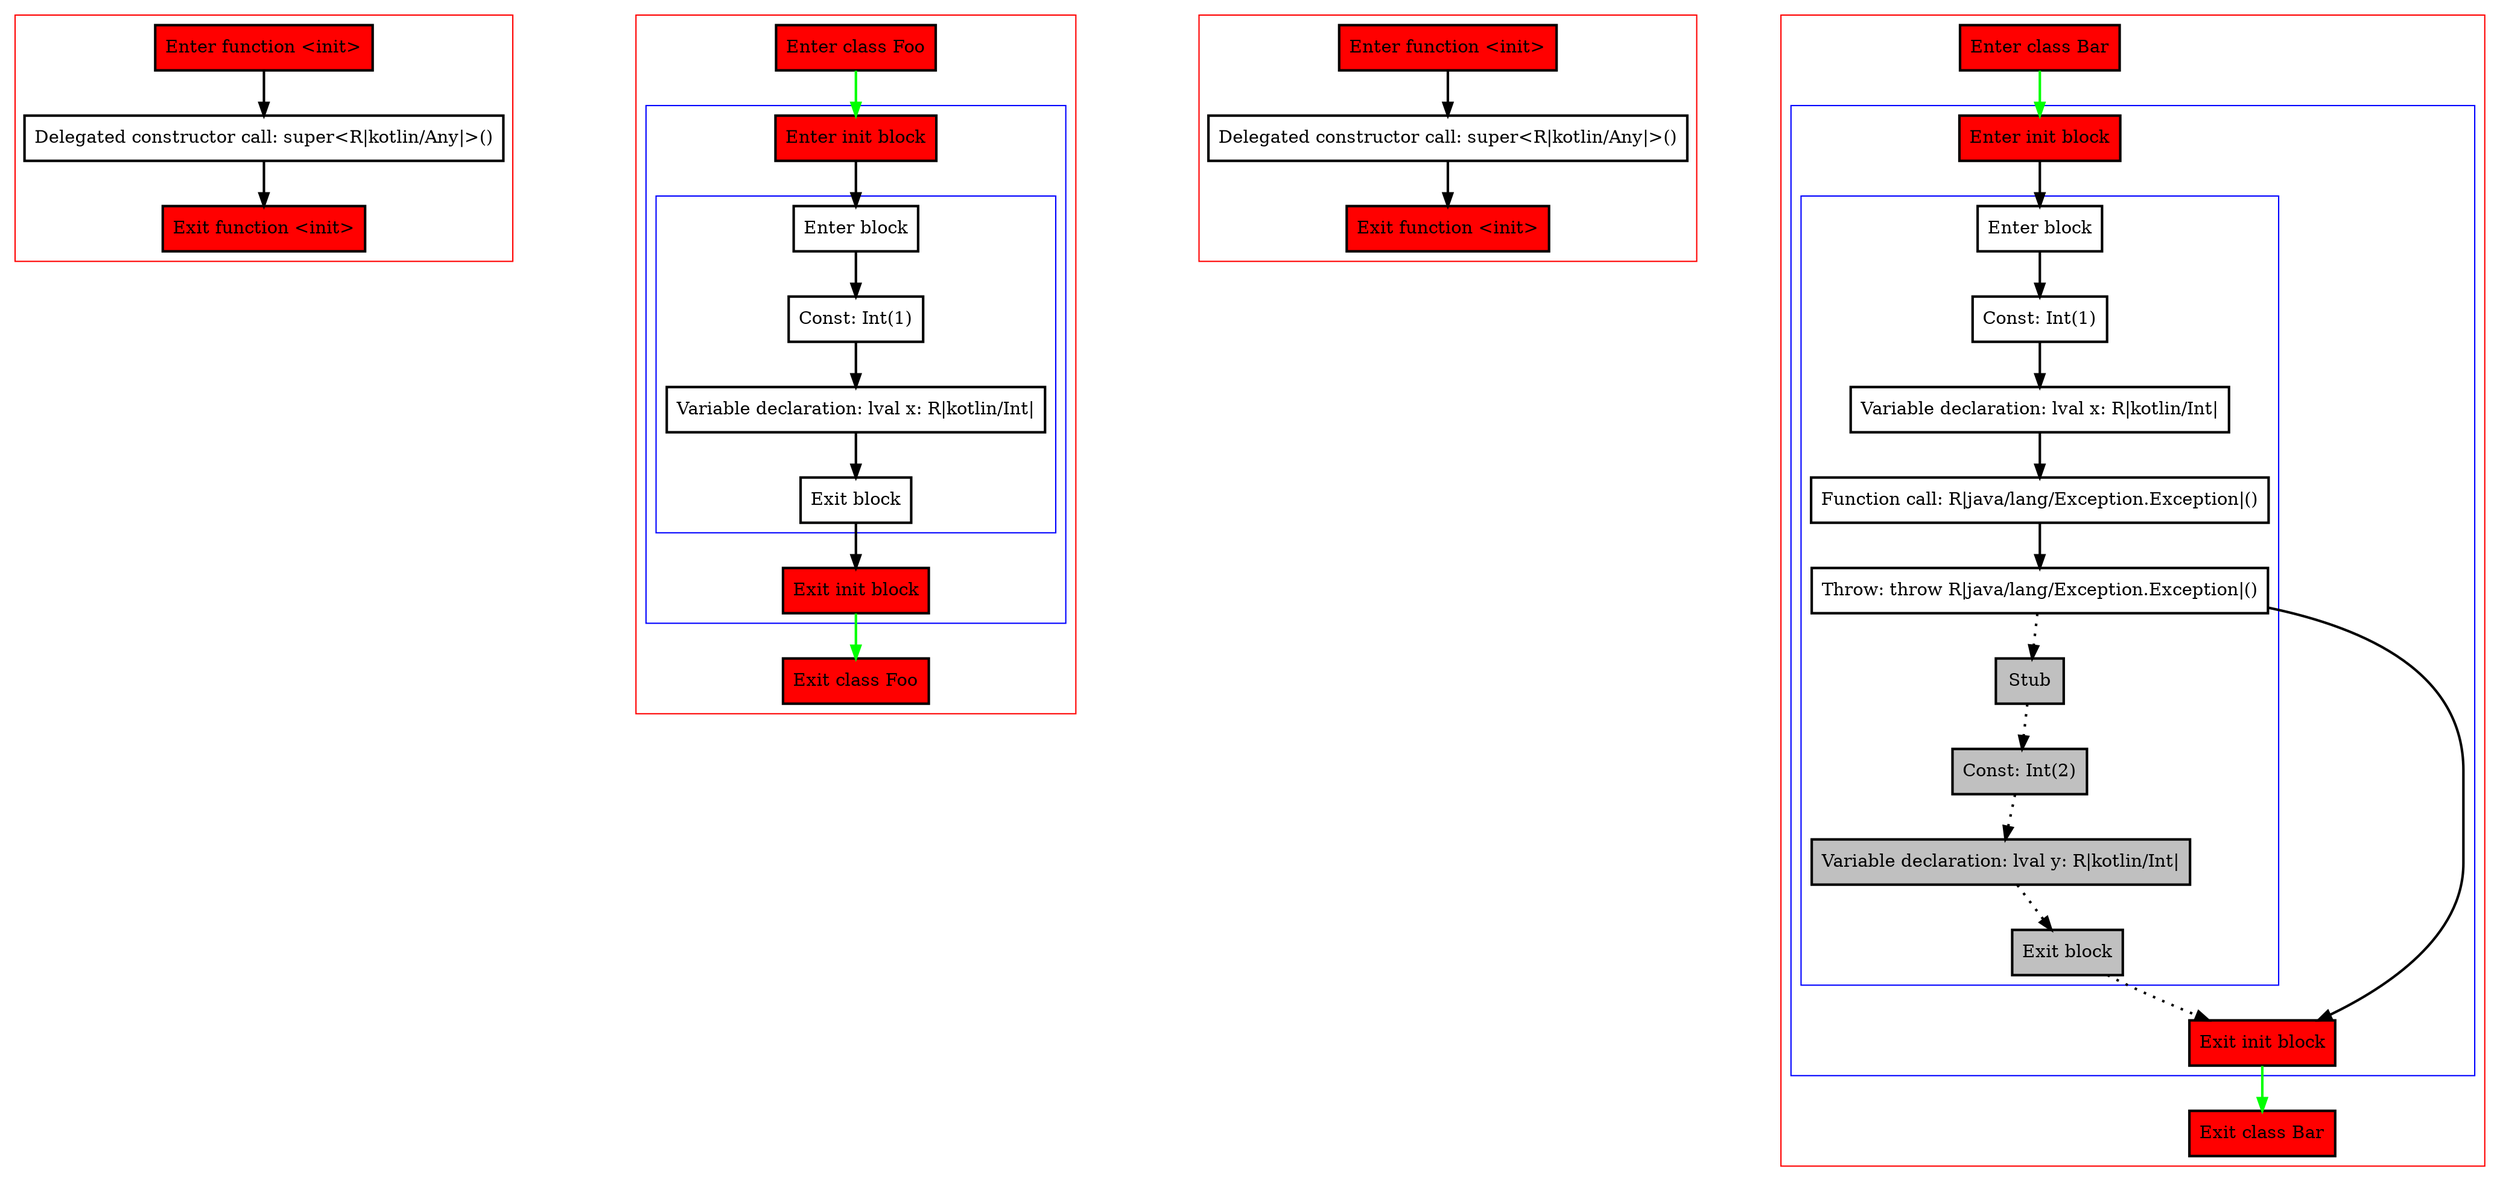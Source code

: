 digraph initBlock_kt {
    graph [nodesep=3]
    node [shape=box penwidth=2]
    edge [penwidth=2]

    subgraph cluster_0 {
        color=red
        0 [label="Enter function <init>" style="filled" fillcolor=red];
        1 [label="Delegated constructor call: super<R|kotlin/Any|>()"];
        2 [label="Exit function <init>" style="filled" fillcolor=red];
    }
    0 -> {1};
    1 -> {2};

    subgraph cluster_1 {
        color=red
        9 [label="Enter class Foo" style="filled" fillcolor=red];
        subgraph cluster_2 {
            color=blue
            3 [label="Enter init block" style="filled" fillcolor=red];
            subgraph cluster_3 {
                color=blue
                4 [label="Enter block"];
                5 [label="Const: Int(1)"];
                6 [label="Variable declaration: lval x: R|kotlin/Int|"];
                7 [label="Exit block"];
            }
            8 [label="Exit init block" style="filled" fillcolor=red];
        }
        10 [label="Exit class Foo" style="filled" fillcolor=red];
    }
    9 -> {3} [color=green];
    3 -> {4};
    4 -> {5};
    5 -> {6};
    6 -> {7};
    7 -> {8};
    8 -> {10} [color=green];

    subgraph cluster_4 {
        color=red
        11 [label="Enter function <init>" style="filled" fillcolor=red];
        12 [label="Delegated constructor call: super<R|kotlin/Any|>()"];
        13 [label="Exit function <init>" style="filled" fillcolor=red];
    }
    11 -> {12};
    12 -> {13};

    subgraph cluster_5 {
        color=red
        25 [label="Enter class Bar" style="filled" fillcolor=red];
        subgraph cluster_6 {
            color=blue
            14 [label="Enter init block" style="filled" fillcolor=red];
            subgraph cluster_7 {
                color=blue
                15 [label="Enter block"];
                16 [label="Const: Int(1)"];
                17 [label="Variable declaration: lval x: R|kotlin/Int|"];
                18 [label="Function call: R|java/lang/Exception.Exception|()"];
                19 [label="Throw: throw R|java/lang/Exception.Exception|()"];
                20 [label="Stub" style="filled" fillcolor=gray];
                21 [label="Const: Int(2)" style="filled" fillcolor=gray];
                22 [label="Variable declaration: lval y: R|kotlin/Int|" style="filled" fillcolor=gray];
                23 [label="Exit block" style="filled" fillcolor=gray];
            }
            24 [label="Exit init block" style="filled" fillcolor=red];
        }
        26 [label="Exit class Bar" style="filled" fillcolor=red];
    }
    25 -> {14} [color=green];
    14 -> {15};
    15 -> {16};
    16 -> {17};
    17 -> {18};
    18 -> {19};
    19 -> {24};
    19 -> {20} [style=dotted];
    20 -> {21} [style=dotted];
    21 -> {22} [style=dotted];
    22 -> {23} [style=dotted];
    23 -> {24} [style=dotted];
    24 -> {26} [color=green];

}
